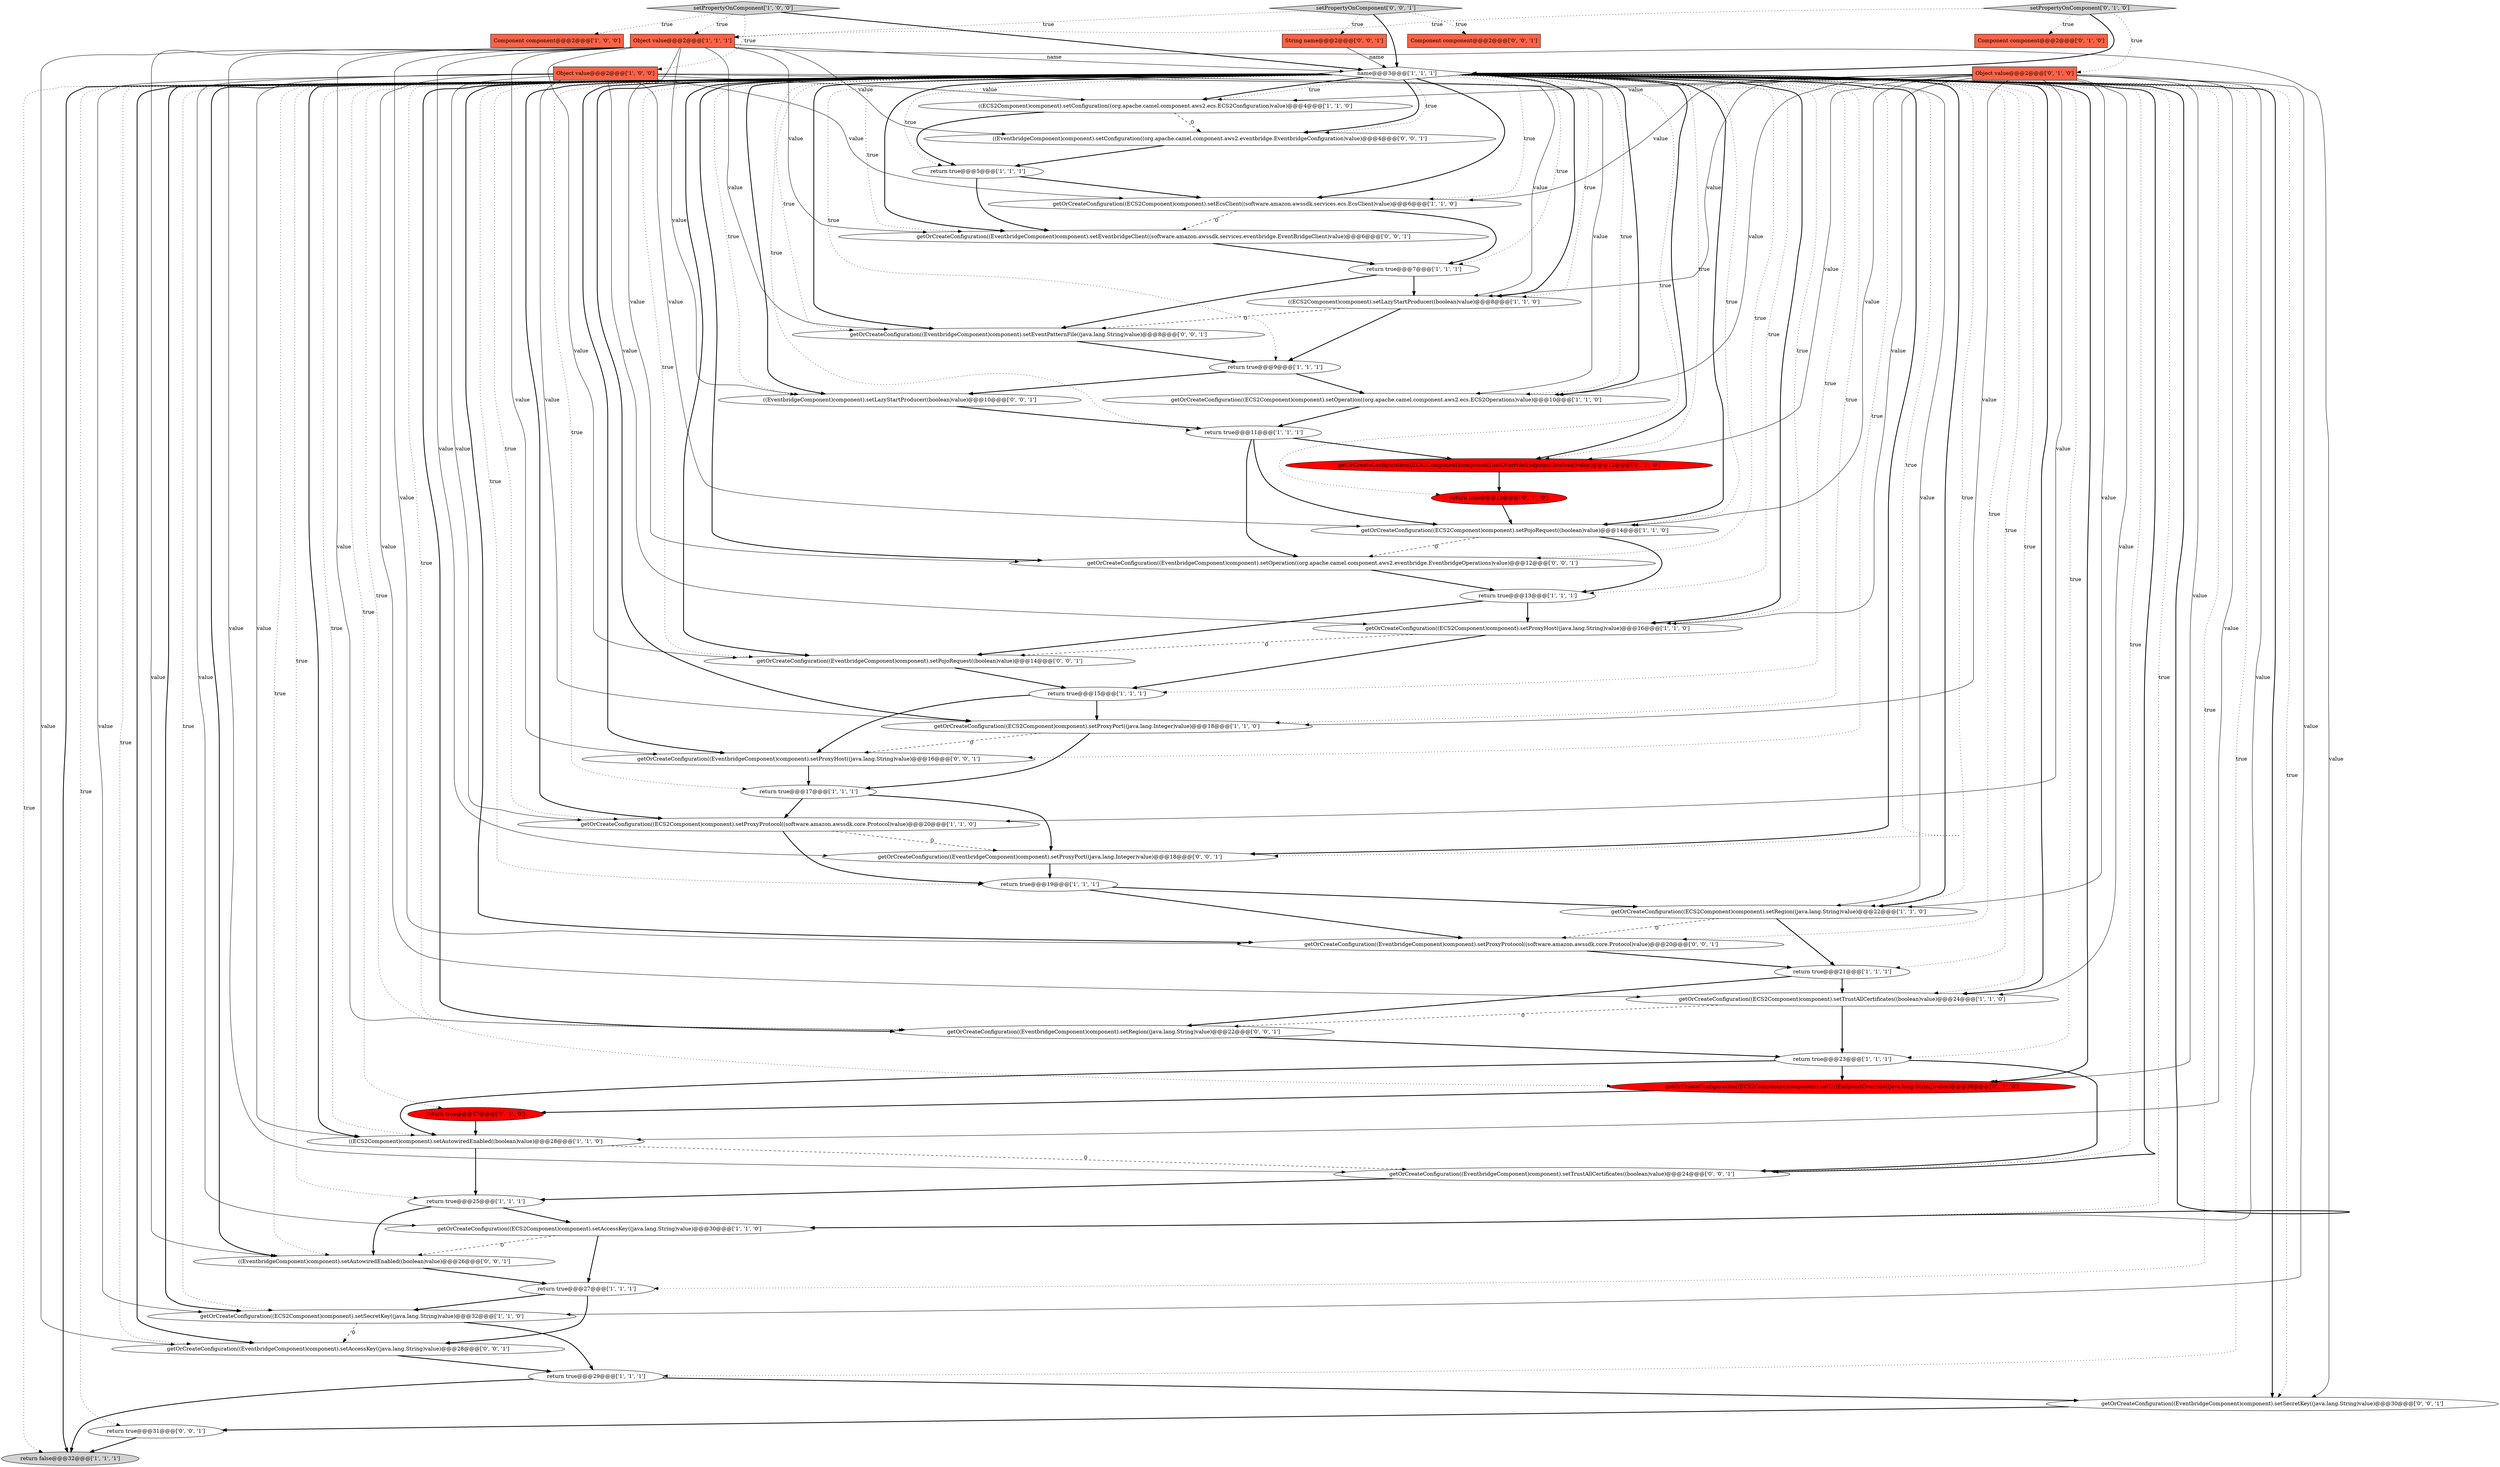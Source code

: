 digraph {
8 [style = filled, label = "return true@@@7@@@['1', '1', '1']", fillcolor = white, shape = ellipse image = "AAA0AAABBB1BBB"];
19 [style = filled, label = "getOrCreateConfiguration((ECS2Component)component).setSecretKey((java.lang.String)value)@@@32@@@['1', '1', '0']", fillcolor = white, shape = ellipse image = "AAA0AAABBB1BBB"];
40 [style = filled, label = "return true@@@31@@@['0', '0', '1']", fillcolor = white, shape = ellipse image = "AAA0AAABBB3BBB"];
44 [style = filled, label = "getOrCreateConfiguration((EventbridgeComponent)component).setEventPatternFile((java.lang.String)value)@@@8@@@['0', '0', '1']", fillcolor = white, shape = ellipse image = "AAA0AAABBB3BBB"];
51 [style = filled, label = "getOrCreateConfiguration((EventbridgeComponent)component).setProxyProtocol((software.amazon.awssdk.core.Protocol)value)@@@20@@@['0', '0', '1']", fillcolor = white, shape = ellipse image = "AAA0AAABBB3BBB"];
42 [style = filled, label = "getOrCreateConfiguration((EventbridgeComponent)component).setTrustAllCertificates((boolean)value)@@@24@@@['0', '0', '1']", fillcolor = white, shape = ellipse image = "AAA0AAABBB3BBB"];
48 [style = filled, label = "((EventbridgeComponent)component).setConfiguration((org.apache.camel.component.aws2.eventbridge.EventbridgeConfiguration)value)@@@4@@@['0', '0', '1']", fillcolor = white, shape = ellipse image = "AAA0AAABBB3BBB"];
23 [style = filled, label = "return true@@@15@@@['1', '1', '1']", fillcolor = white, shape = ellipse image = "AAA0AAABBB1BBB"];
36 [style = filled, label = "getOrCreateConfiguration((ECS2Component)component).setOverrideEndpoint((boolean)value)@@@12@@@['0', '1', '0']", fillcolor = red, shape = ellipse image = "AAA1AAABBB2BBB"];
28 [style = filled, label = "return true@@@23@@@['1', '1', '1']", fillcolor = white, shape = ellipse image = "AAA0AAABBB1BBB"];
43 [style = filled, label = "Component component@@@2@@@['0', '0', '1']", fillcolor = tomato, shape = box image = "AAA0AAABBB3BBB"];
6 [style = filled, label = "getOrCreateConfiguration((ECS2Component)component).setProxyProtocol((software.amazon.awssdk.core.Protocol)value)@@@20@@@['1', '1', '0']", fillcolor = white, shape = ellipse image = "AAA0AAABBB1BBB"];
25 [style = filled, label = "getOrCreateConfiguration((ECS2Component)component).setAccessKey((java.lang.String)value)@@@30@@@['1', '1', '0']", fillcolor = white, shape = ellipse image = "AAA0AAABBB1BBB"];
13 [style = filled, label = "return true@@@21@@@['1', '1', '1']", fillcolor = white, shape = ellipse image = "AAA0AAABBB1BBB"];
15 [style = filled, label = "getOrCreateConfiguration((ECS2Component)component).setTrustAllCertificates((boolean)value)@@@24@@@['1', '1', '0']", fillcolor = white, shape = ellipse image = "AAA0AAABBB1BBB"];
45 [style = filled, label = "getOrCreateConfiguration((EventbridgeComponent)component).setSecretKey((java.lang.String)value)@@@30@@@['0', '0', '1']", fillcolor = white, shape = ellipse image = "AAA0AAABBB3BBB"];
7 [style = filled, label = "setPropertyOnComponent['1', '0', '0']", fillcolor = lightgray, shape = diamond image = "AAA0AAABBB1BBB"];
21 [style = filled, label = "return true@@@17@@@['1', '1', '1']", fillcolor = white, shape = ellipse image = "AAA0AAABBB1BBB"];
38 [style = filled, label = "return true@@@27@@@['0', '1', '0']", fillcolor = red, shape = ellipse image = "AAA1AAABBB2BBB"];
52 [style = filled, label = "((EventbridgeComponent)component).setLazyStartProducer((boolean)value)@@@10@@@['0', '0', '1']", fillcolor = white, shape = ellipse image = "AAA0AAABBB3BBB"];
53 [style = filled, label = "setPropertyOnComponent['0', '0', '1']", fillcolor = lightgray, shape = diamond image = "AAA0AAABBB3BBB"];
27 [style = filled, label = "return true@@@11@@@['1', '1', '1']", fillcolor = white, shape = ellipse image = "AAA0AAABBB1BBB"];
17 [style = filled, label = "getOrCreateConfiguration((ECS2Component)component).setProxyPort((java.lang.Integer)value)@@@18@@@['1', '1', '0']", fillcolor = white, shape = ellipse image = "AAA0AAABBB1BBB"];
3 [style = filled, label = "Component component@@@2@@@['1', '0', '0']", fillcolor = tomato, shape = box image = "AAA0AAABBB1BBB"];
1 [style = filled, label = "((ECS2Component)component).setLazyStartProducer((boolean)value)@@@8@@@['1', '1', '0']", fillcolor = white, shape = ellipse image = "AAA0AAABBB1BBB"];
18 [style = filled, label = "Object value@@@2@@@['1', '1', '1']", fillcolor = tomato, shape = box image = "AAA0AAABBB1BBB"];
46 [style = filled, label = "getOrCreateConfiguration((EventbridgeComponent)component).setAccessKey((java.lang.String)value)@@@28@@@['0', '0', '1']", fillcolor = white, shape = ellipse image = "AAA0AAABBB3BBB"];
5 [style = filled, label = "getOrCreateConfiguration((ECS2Component)component).setProxyHost((java.lang.String)value)@@@16@@@['1', '1', '0']", fillcolor = white, shape = ellipse image = "AAA0AAABBB1BBB"];
47 [style = filled, label = "String name@@@2@@@['0', '0', '1']", fillcolor = tomato, shape = box image = "AAA0AAABBB3BBB"];
41 [style = filled, label = "getOrCreateConfiguration((EventbridgeComponent)component).setProxyPort((java.lang.Integer)value)@@@18@@@['0', '0', '1']", fillcolor = white, shape = ellipse image = "AAA0AAABBB3BBB"];
12 [style = filled, label = "return true@@@19@@@['1', '1', '1']", fillcolor = white, shape = ellipse image = "AAA0AAABBB1BBB"];
49 [style = filled, label = "getOrCreateConfiguration((EventbridgeComponent)component).setRegion((java.lang.String)value)@@@22@@@['0', '0', '1']", fillcolor = white, shape = ellipse image = "AAA0AAABBB3BBB"];
4 [style = filled, label = "return true@@@29@@@['1', '1', '1']", fillcolor = white, shape = ellipse image = "AAA0AAABBB1BBB"];
31 [style = filled, label = "return true@@@25@@@['1', '1', '1']", fillcolor = white, shape = ellipse image = "AAA0AAABBB1BBB"];
32 [style = filled, label = "getOrCreateConfiguration((ECS2Component)component).setUriEndpointOverride((java.lang.String)value)@@@26@@@['0', '1', '0']", fillcolor = red, shape = ellipse image = "AAA1AAABBB2BBB"];
50 [style = filled, label = "getOrCreateConfiguration((EventbridgeComponent)component).setPojoRequest((boolean)value)@@@14@@@['0', '0', '1']", fillcolor = white, shape = ellipse image = "AAA0AAABBB3BBB"];
22 [style = filled, label = "getOrCreateConfiguration((ECS2Component)component).setPojoRequest((boolean)value)@@@14@@@['1', '1', '0']", fillcolor = white, shape = ellipse image = "AAA0AAABBB1BBB"];
37 [style = filled, label = "Object value@@@2@@@['0', '1', '0']", fillcolor = tomato, shape = box image = "AAA0AAABBB2BBB"];
54 [style = filled, label = "getOrCreateConfiguration((EventbridgeComponent)component).setOperation((org.apache.camel.component.aws2.eventbridge.EventbridgeOperations)value)@@@12@@@['0', '0', '1']", fillcolor = white, shape = ellipse image = "AAA0AAABBB3BBB"];
16 [style = filled, label = "getOrCreateConfiguration((ECS2Component)component).setOperation((org.apache.camel.component.aws2.ecs.ECS2Operations)value)@@@10@@@['1', '1', '0']", fillcolor = white, shape = ellipse image = "AAA0AAABBB1BBB"];
24 [style = filled, label = "((ECS2Component)component).setConfiguration((org.apache.camel.component.aws2.ecs.ECS2Configuration)value)@@@4@@@['1', '1', '0']", fillcolor = white, shape = ellipse image = "AAA0AAABBB1BBB"];
55 [style = filled, label = "getOrCreateConfiguration((EventbridgeComponent)component).setProxyHost((java.lang.String)value)@@@16@@@['0', '0', '1']", fillcolor = white, shape = ellipse image = "AAA0AAABBB3BBB"];
14 [style = filled, label = "return true@@@5@@@['1', '1', '1']", fillcolor = white, shape = ellipse image = "AAA0AAABBB1BBB"];
9 [style = filled, label = "getOrCreateConfiguration((ECS2Component)component).setEcsClient((software.amazon.awssdk.services.ecs.EcsClient)value)@@@6@@@['1', '1', '0']", fillcolor = white, shape = ellipse image = "AAA0AAABBB1BBB"];
34 [style = filled, label = "return true@@@13@@@['0', '1', '0']", fillcolor = red, shape = ellipse image = "AAA1AAABBB2BBB"];
39 [style = filled, label = "((EventbridgeComponent)component).setAutowiredEnabled((boolean)value)@@@26@@@['0', '0', '1']", fillcolor = white, shape = ellipse image = "AAA0AAABBB3BBB"];
30 [style = filled, label = "return true@@@13@@@['1', '1', '1']", fillcolor = white, shape = ellipse image = "AAA0AAABBB1BBB"];
56 [style = filled, label = "getOrCreateConfiguration((EventbridgeComponent)component).setEventbridgeClient((software.amazon.awssdk.services.eventbridge.EventBridgeClient)value)@@@6@@@['0', '0', '1']", fillcolor = white, shape = ellipse image = "AAA0AAABBB3BBB"];
20 [style = filled, label = "return true@@@9@@@['1', '1', '1']", fillcolor = white, shape = ellipse image = "AAA0AAABBB1BBB"];
33 [style = filled, label = "Component component@@@2@@@['0', '1', '0']", fillcolor = tomato, shape = box image = "AAA0AAABBB2BBB"];
10 [style = filled, label = "name@@@3@@@['1', '1', '1']", fillcolor = white, shape = diamond image = "AAA0AAABBB1BBB"];
26 [style = filled, label = "return true@@@27@@@['1', '1', '1']", fillcolor = white, shape = ellipse image = "AAA0AAABBB1BBB"];
2 [style = filled, label = "getOrCreateConfiguration((ECS2Component)component).setRegion((java.lang.String)value)@@@22@@@['1', '1', '0']", fillcolor = white, shape = ellipse image = "AAA0AAABBB1BBB"];
0 [style = filled, label = "Object value@@@2@@@['1', '0', '0']", fillcolor = tomato, shape = box image = "AAA0AAABBB1BBB"];
35 [style = filled, label = "setPropertyOnComponent['0', '1', '0']", fillcolor = lightgray, shape = diamond image = "AAA0AAABBB2BBB"];
29 [style = filled, label = "return false@@@32@@@['1', '1', '1']", fillcolor = lightgray, shape = ellipse image = "AAA0AAABBB1BBB"];
11 [style = filled, label = "((ECS2Component)component).setAutowiredEnabled((boolean)value)@@@28@@@['1', '1', '0']", fillcolor = white, shape = ellipse image = "AAA0AAABBB1BBB"];
10->8 [style = dotted, label="true"];
10->49 [style = dotted, label="true"];
10->44 [style = dotted, label="true"];
18->55 [style = solid, label="value"];
52->27 [style = bold, label=""];
10->38 [style = dotted, label="true"];
10->24 [style = bold, label=""];
18->54 [style = solid, label="value"];
10->19 [style = bold, label=""];
10->54 [style = bold, label=""];
37->2 [style = solid, label="value"];
10->31 [style = dotted, label="true"];
10->34 [style = dotted, label="true"];
37->15 [style = solid, label="value"];
37->6 [style = solid, label="value"];
10->52 [style = dotted, label="true"];
1->20 [style = bold, label=""];
37->19 [style = solid, label="value"];
37->36 [style = solid, label="value"];
10->17 [style = bold, label=""];
10->32 [style = bold, label=""];
13->49 [style = bold, label=""];
18->49 [style = solid, label="value"];
10->41 [style = bold, label=""];
8->44 [style = bold, label=""];
10->30 [style = dotted, label="true"];
1->44 [style = dashed, label="0"];
10->32 [style = dotted, label="true"];
22->30 [style = bold, label=""];
10->29 [style = dotted, label="true"];
47->10 [style = solid, label="name"];
8->1 [style = bold, label=""];
10->42 [style = dotted, label="true"];
10->50 [style = dotted, label="true"];
12->2 [style = bold, label=""];
20->16 [style = bold, label=""];
10->39 [style = bold, label=""];
53->47 [style = dotted, label="true"];
10->20 [style = dotted, label="true"];
18->46 [style = solid, label="value"];
9->56 [style = dashed, label="0"];
6->41 [style = dashed, label="0"];
18->39 [style = solid, label="value"];
56->8 [style = bold, label=""];
37->16 [style = solid, label="value"];
37->25 [style = solid, label="value"];
23->17 [style = bold, label=""];
14->9 [style = bold, label=""];
35->10 [style = bold, label=""];
35->37 [style = dotted, label="true"];
10->1 [style = dotted, label="true"];
28->42 [style = bold, label=""];
10->4 [style = dotted, label="true"];
53->43 [style = dotted, label="true"];
10->16 [style = dotted, label="true"];
17->21 [style = bold, label=""];
18->48 [style = solid, label="value"];
10->11 [style = bold, label=""];
10->50 [style = bold, label=""];
26->46 [style = bold, label=""];
18->52 [style = solid, label="value"];
10->6 [style = dotted, label="true"];
10->51 [style = bold, label=""];
50->23 [style = bold, label=""];
18->10 [style = solid, label="name"];
5->23 [style = bold, label=""];
37->24 [style = solid, label="value"];
38->11 [style = bold, label=""];
24->48 [style = dashed, label="0"];
10->39 [style = dotted, label="true"];
21->41 [style = bold, label=""];
10->55 [style = dotted, label="true"];
10->48 [style = bold, label=""];
42->31 [style = bold, label=""];
14->56 [style = bold, label=""];
35->33 [style = dotted, label="true"];
20->52 [style = bold, label=""];
9->8 [style = bold, label=""];
27->22 [style = bold, label=""];
39->26 [style = bold, label=""];
37->1 [style = solid, label="value"];
12->51 [style = bold, label=""];
4->45 [style = bold, label=""];
10->25 [style = dotted, label="true"];
10->23 [style = dotted, label="true"];
10->44 [style = bold, label=""];
46->4 [style = bold, label=""];
10->25 [style = bold, label=""];
19->46 [style = dashed, label="0"];
10->24 [style = dotted, label="true"];
44->20 [style = bold, label=""];
10->45 [style = bold, label=""];
25->26 [style = bold, label=""];
27->54 [style = bold, label=""];
0->17 [style = solid, label="value"];
10->26 [style = dotted, label="true"];
10->2 [style = bold, label=""];
11->42 [style = dashed, label="0"];
35->18 [style = dotted, label="true"];
13->15 [style = bold, label=""];
10->1 [style = bold, label=""];
53->10 [style = bold, label=""];
2->51 [style = dashed, label="0"];
0->22 [style = solid, label="value"];
10->49 [style = bold, label=""];
22->54 [style = dashed, label="0"];
40->29 [style = bold, label=""];
31->25 [style = bold, label=""];
0->24 [style = solid, label="value"];
10->28 [style = dotted, label="true"];
16->27 [style = bold, label=""];
48->14 [style = bold, label=""];
49->28 [style = bold, label=""];
0->11 [style = solid, label="value"];
18->41 [style = solid, label="value"];
10->41 [style = dotted, label="true"];
10->45 [style = dotted, label="true"];
37->9 [style = solid, label="value"];
4->29 [style = bold, label=""];
7->0 [style = dotted, label="true"];
10->9 [style = dotted, label="true"];
26->19 [style = bold, label=""];
37->22 [style = solid, label="value"];
10->6 [style = bold, label=""];
51->13 [style = bold, label=""];
30->50 [style = bold, label=""];
10->56 [style = dotted, label="true"];
28->32 [style = bold, label=""];
10->17 [style = dotted, label="true"];
11->31 [style = bold, label=""];
0->6 [style = solid, label="value"];
10->5 [style = bold, label=""];
10->16 [style = bold, label=""];
0->2 [style = solid, label="value"];
10->13 [style = dotted, label="true"];
10->2 [style = dotted, label="true"];
18->42 [style = solid, label="value"];
10->11 [style = dotted, label="true"];
10->19 [style = dotted, label="true"];
30->5 [style = bold, label=""];
15->28 [style = bold, label=""];
10->51 [style = dotted, label="true"];
7->18 [style = dotted, label="true"];
18->51 [style = solid, label="value"];
37->11 [style = solid, label="value"];
0->19 [style = solid, label="value"];
37->5 [style = solid, label="value"];
10->9 [style = bold, label=""];
0->1 [style = solid, label="value"];
41->12 [style = bold, label=""];
31->39 [style = bold, label=""];
17->55 [style = dashed, label="0"];
10->40 [style = dotted, label="true"];
36->34 [style = bold, label=""];
10->46 [style = dotted, label="true"];
25->39 [style = dashed, label="0"];
45->40 [style = bold, label=""];
23->55 [style = bold, label=""];
6->12 [style = bold, label=""];
10->22 [style = bold, label=""];
5->50 [style = dashed, label="0"];
10->12 [style = dotted, label="true"];
27->36 [style = bold, label=""];
10->15 [style = bold, label=""];
10->56 [style = bold, label=""];
55->21 [style = bold, label=""];
21->6 [style = bold, label=""];
7->10 [style = bold, label=""];
28->11 [style = bold, label=""];
10->46 [style = bold, label=""];
0->5 [style = solid, label="value"];
18->45 [style = solid, label="value"];
18->50 [style = solid, label="value"];
54->30 [style = bold, label=""];
53->18 [style = dotted, label="true"];
0->16 [style = solid, label="value"];
10->5 [style = dotted, label="true"];
10->55 [style = bold, label=""];
10->52 [style = bold, label=""];
10->36 [style = bold, label=""];
34->22 [style = bold, label=""];
0->25 [style = solid, label="value"];
37->17 [style = solid, label="value"];
10->14 [style = dotted, label="true"];
24->14 [style = bold, label=""];
10->15 [style = dotted, label="true"];
2->13 [style = bold, label=""];
32->38 [style = bold, label=""];
10->36 [style = dotted, label="true"];
10->29 [style = bold, label=""];
10->42 [style = bold, label=""];
7->3 [style = dotted, label="true"];
15->49 [style = dashed, label="0"];
18->56 [style = solid, label="value"];
10->22 [style = dotted, label="true"];
10->54 [style = dotted, label="true"];
10->48 [style = dotted, label="true"];
10->27 [style = dotted, label="true"];
19->4 [style = bold, label=""];
0->15 [style = solid, label="value"];
10->21 [style = dotted, label="true"];
37->32 [style = solid, label="value"];
18->44 [style = solid, label="value"];
0->9 [style = solid, label="value"];
}
